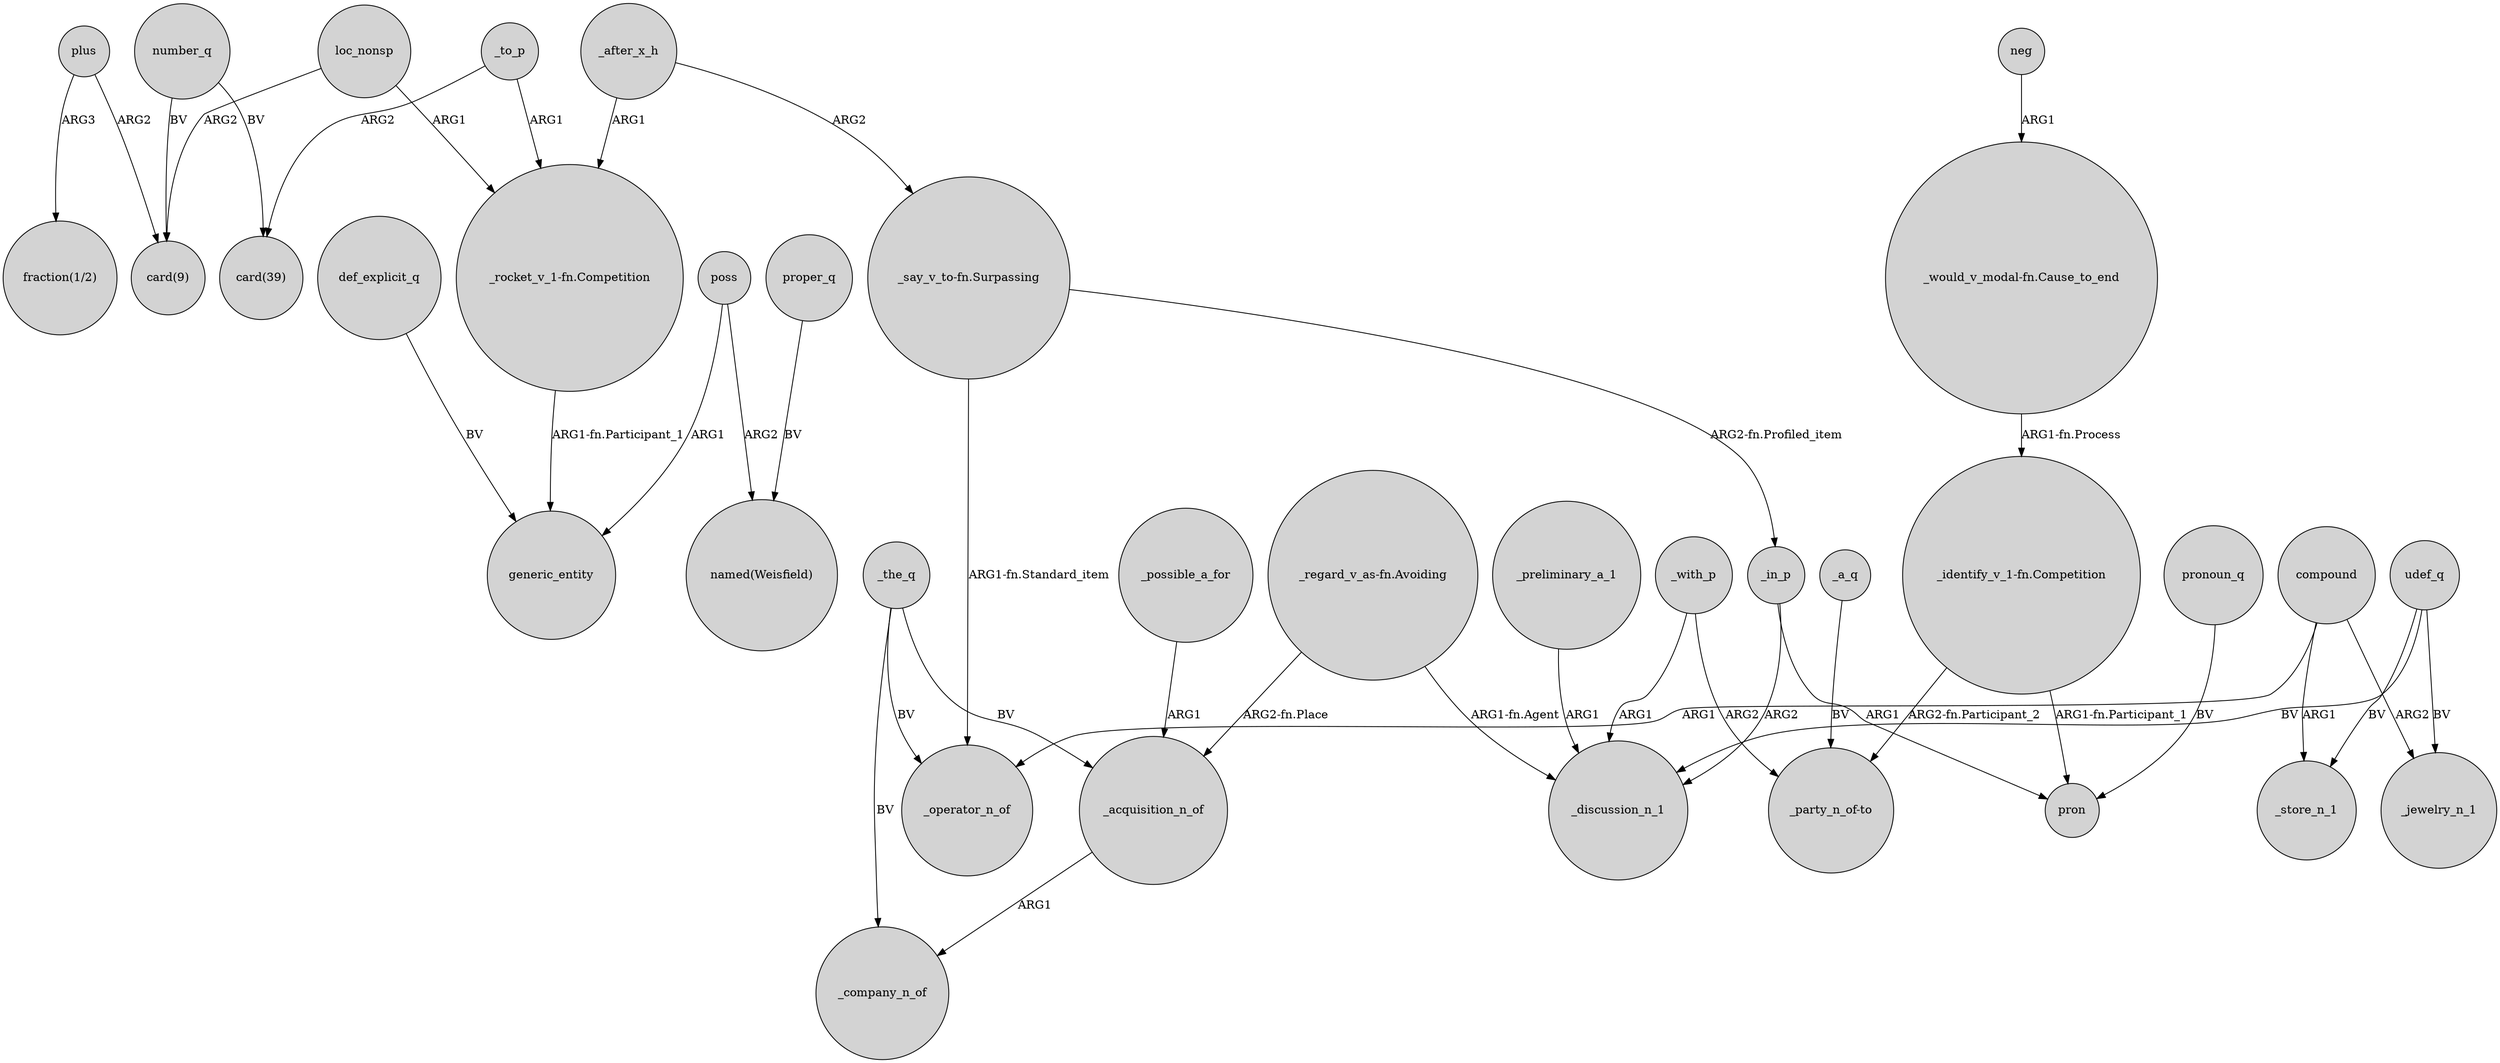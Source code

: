 digraph {
	node [shape=circle style=filled]
	loc_nonsp -> "card(9)" [label=ARG2]
	_with_p -> "_party_n_of-to" [label=ARG2]
	def_explicit_q -> generic_entity [label=BV]
	plus -> "card(9)" [label=ARG2]
	_after_x_h -> "_rocket_v_1-fn.Competition" [label=ARG1]
	_to_p -> "_rocket_v_1-fn.Competition" [label=ARG1]
	_the_q -> _operator_n_of [label=BV]
	number_q -> "card(39)" [label=BV]
	loc_nonsp -> "_rocket_v_1-fn.Competition" [label=ARG1]
	_in_p -> _discussion_n_1 [label=ARG2]
	_to_p -> "card(39)" [label=ARG2]
	_the_q -> _acquisition_n_of [label=BV]
	"_regard_v_as-fn.Avoiding" -> _discussion_n_1 [label="ARG1-fn.Agent"]
	_a_q -> "_party_n_of-to" [label=BV]
	poss -> "named(Weisfield)" [label=ARG2]
	"_regard_v_as-fn.Avoiding" -> _acquisition_n_of [label="ARG2-fn.Place"]
	poss -> generic_entity [label=ARG1]
	number_q -> "card(9)" [label=BV]
	"_rocket_v_1-fn.Competition" -> generic_entity [label="ARG1-fn.Participant_1"]
	pronoun_q -> pron [label=BV]
	_with_p -> _discussion_n_1 [label=ARG1]
	_acquisition_n_of -> _company_n_of [label=ARG1]
	_after_x_h -> "_say_v_to-fn.Surpassing" [label=ARG2]
	udef_q -> _store_n_1 [label=BV]
	proper_q -> "named(Weisfield)" [label=BV]
	_possible_a_for -> _acquisition_n_of [label=ARG1]
	"_identify_v_1-fn.Competition" -> "_party_n_of-to" [label="ARG2-fn.Participant_2"]
	"_would_v_modal-fn.Cause_to_end" -> "_identify_v_1-fn.Competition" [label="ARG1-fn.Process"]
	compound -> _store_n_1 [label=ARG1]
	"_identify_v_1-fn.Competition" -> pron [label="ARG1-fn.Participant_1"]
	compound -> _operator_n_of [label=ARG1]
	udef_q -> _jewelry_n_1 [label=BV]
	neg -> "_would_v_modal-fn.Cause_to_end" [label=ARG1]
	_preliminary_a_1 -> _discussion_n_1 [label=ARG1]
	udef_q -> _discussion_n_1 [label=BV]
	"_say_v_to-fn.Surpassing" -> _operator_n_of [label="ARG1-fn.Standard_item"]
	_the_q -> _company_n_of [label=BV]
	"_say_v_to-fn.Surpassing" -> _in_p [label="ARG2-fn.Profiled_item"]
	_in_p -> pron [label=ARG1]
	plus -> "fraction(1/2)" [label=ARG3]
	compound -> _jewelry_n_1 [label=ARG2]
}
